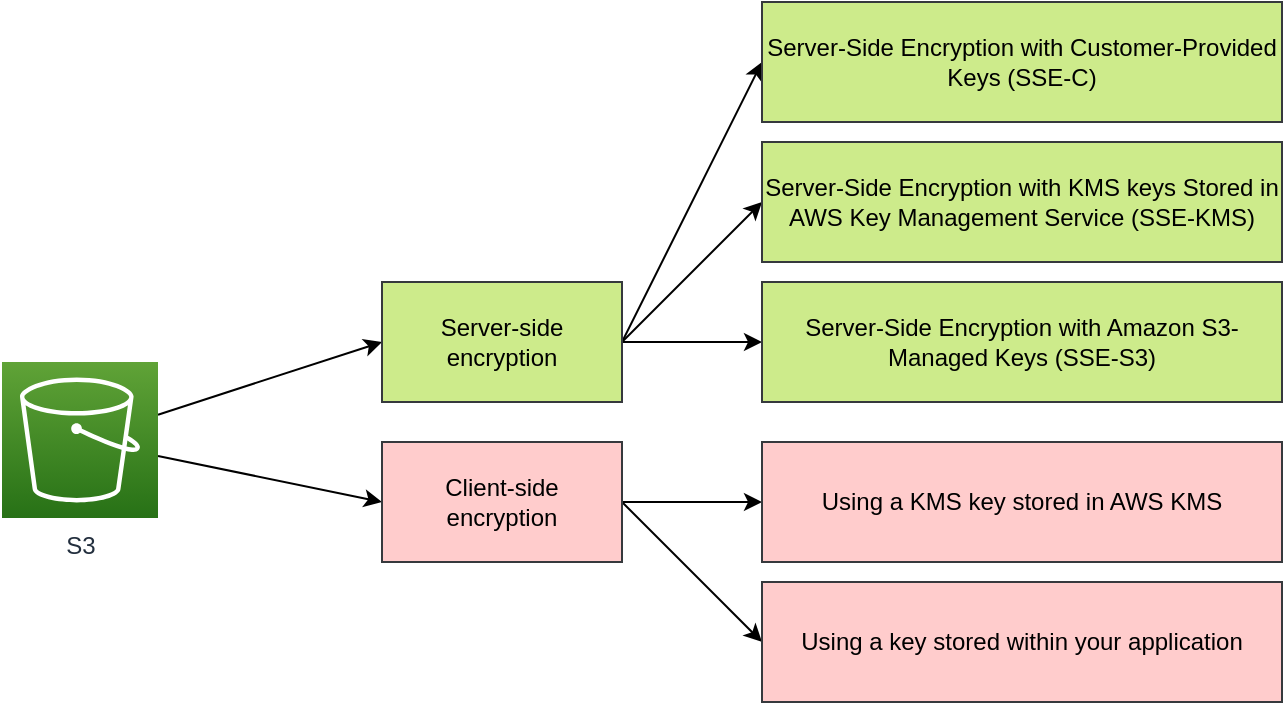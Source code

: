 <mxfile version="16.2.4" type="github" pages="3">
  <diagram id="1WQrzugM3mSanYjvC9MU" name="s3">
    <mxGraphModel dx="1422" dy="762" grid="1" gridSize="10" guides="1" tooltips="1" connect="1" arrows="1" fold="1" page="1" pageScale="1" pageWidth="850" pageHeight="1100" math="0" shadow="0">
      <root>
        <mxCell id="0" />
        <mxCell id="1" parent="0" />
        <mxCell id="lZhq6N-RLEPcpf46Ezwa-4" style="rounded=0;orthogonalLoop=1;jettySize=auto;html=1;entryX=0;entryY=0.5;entryDx=0;entryDy=0;" parent="1" source="lZhq6N-RLEPcpf46Ezwa-1" target="lZhq6N-RLEPcpf46Ezwa-2" edge="1">
          <mxGeometry relative="1" as="geometry" />
        </mxCell>
        <mxCell id="lZhq6N-RLEPcpf46Ezwa-5" style="rounded=0;orthogonalLoop=1;jettySize=auto;html=1;entryX=0;entryY=0.5;entryDx=0;entryDy=0;" parent="1" source="lZhq6N-RLEPcpf46Ezwa-1" target="lZhq6N-RLEPcpf46Ezwa-3" edge="1">
          <mxGeometry relative="1" as="geometry" />
        </mxCell>
        <mxCell id="lZhq6N-RLEPcpf46Ezwa-1" value="S3" style="sketch=0;points=[[0,0,0],[0.25,0,0],[0.5,0,0],[0.75,0,0],[1,0,0],[0,1,0],[0.25,1,0],[0.5,1,0],[0.75,1,0],[1,1,0],[0,0.25,0],[0,0.5,0],[0,0.75,0],[1,0.25,0],[1,0.5,0],[1,0.75,0]];outlineConnect=0;fontColor=#232F3E;gradientColor=#60A337;gradientDirection=north;fillColor=#277116;strokeColor=#ffffff;dashed=0;verticalLabelPosition=bottom;verticalAlign=top;align=center;html=1;fontSize=12;fontStyle=0;aspect=fixed;shape=mxgraph.aws4.resourceIcon;resIcon=mxgraph.aws4.s3;" parent="1" vertex="1">
          <mxGeometry x="110" y="210" width="78" height="78" as="geometry" />
        </mxCell>
        <mxCell id="lZhq6N-RLEPcpf46Ezwa-9" style="edgeStyle=none;rounded=0;orthogonalLoop=1;jettySize=auto;html=1;" parent="1" source="lZhq6N-RLEPcpf46Ezwa-2" target="lZhq6N-RLEPcpf46Ezwa-6" edge="1">
          <mxGeometry relative="1" as="geometry" />
        </mxCell>
        <mxCell id="lZhq6N-RLEPcpf46Ezwa-10" style="edgeStyle=none;rounded=0;orthogonalLoop=1;jettySize=auto;html=1;entryX=0;entryY=0.5;entryDx=0;entryDy=0;exitX=1;exitY=0.5;exitDx=0;exitDy=0;" parent="1" source="lZhq6N-RLEPcpf46Ezwa-2" target="lZhq6N-RLEPcpf46Ezwa-7" edge="1">
          <mxGeometry relative="1" as="geometry" />
        </mxCell>
        <mxCell id="lZhq6N-RLEPcpf46Ezwa-11" style="edgeStyle=none;rounded=0;orthogonalLoop=1;jettySize=auto;html=1;exitX=1;exitY=0.5;exitDx=0;exitDy=0;entryX=0;entryY=0.5;entryDx=0;entryDy=0;" parent="1" source="lZhq6N-RLEPcpf46Ezwa-2" target="lZhq6N-RLEPcpf46Ezwa-8" edge="1">
          <mxGeometry relative="1" as="geometry" />
        </mxCell>
        <mxCell id="lZhq6N-RLEPcpf46Ezwa-2" value="Server-side encryption" style="rounded=0;whiteSpace=wrap;html=1;fillColor=#cdeb8b;strokeColor=#36393d;" parent="1" vertex="1">
          <mxGeometry x="300" y="170" width="120" height="60" as="geometry" />
        </mxCell>
        <mxCell id="vLz8UkV1NEBNVL_q8OgP-3" style="edgeStyle=none;rounded=0;orthogonalLoop=1;jettySize=auto;html=1;exitX=1;exitY=0.5;exitDx=0;exitDy=0;entryX=0;entryY=0.5;entryDx=0;entryDy=0;" parent="1" source="lZhq6N-RLEPcpf46Ezwa-3" target="vLz8UkV1NEBNVL_q8OgP-1" edge="1">
          <mxGeometry relative="1" as="geometry" />
        </mxCell>
        <mxCell id="vLz8UkV1NEBNVL_q8OgP-4" style="edgeStyle=none;rounded=0;orthogonalLoop=1;jettySize=auto;html=1;exitX=1;exitY=0.5;exitDx=0;exitDy=0;entryX=0;entryY=0.5;entryDx=0;entryDy=0;" parent="1" source="lZhq6N-RLEPcpf46Ezwa-3" target="vLz8UkV1NEBNVL_q8OgP-2" edge="1">
          <mxGeometry relative="1" as="geometry" />
        </mxCell>
        <mxCell id="lZhq6N-RLEPcpf46Ezwa-3" value="Client-side &lt;br&gt;encryption" style="rounded=0;whiteSpace=wrap;html=1;fillColor=#ffcccc;strokeColor=#36393d;" parent="1" vertex="1">
          <mxGeometry x="300" y="250" width="120" height="60" as="geometry" />
        </mxCell>
        <mxCell id="lZhq6N-RLEPcpf46Ezwa-6" value="Server-Side Encryption with Amazon S3-Managed Keys (SSE-S3)" style="rounded=0;whiteSpace=wrap;html=1;fillColor=#cdeb8b;strokeColor=#36393d;" parent="1" vertex="1">
          <mxGeometry x="490" y="170" width="260" height="60" as="geometry" />
        </mxCell>
        <mxCell id="lZhq6N-RLEPcpf46Ezwa-7" value="Server-Side Encryption with KMS keys Stored in AWS Key Management Service (SSE-KMS)" style="rounded=0;whiteSpace=wrap;html=1;fillColor=#cdeb8b;strokeColor=#36393d;" parent="1" vertex="1">
          <mxGeometry x="490" y="100" width="260" height="60" as="geometry" />
        </mxCell>
        <mxCell id="lZhq6N-RLEPcpf46Ezwa-8" value="Server-Side Encryption with Customer-Provided Keys (SSE-C)" style="rounded=0;whiteSpace=wrap;html=1;fillColor=#cdeb8b;strokeColor=#36393d;" parent="1" vertex="1">
          <mxGeometry x="490" y="30" width="260" height="60" as="geometry" />
        </mxCell>
        <mxCell id="vLz8UkV1NEBNVL_q8OgP-1" value="Using a KMS key stored in AWS KMS" style="rounded=0;whiteSpace=wrap;html=1;fillColor=#ffcccc;strokeColor=#36393d;" parent="1" vertex="1">
          <mxGeometry x="490" y="250" width="260" height="60" as="geometry" />
        </mxCell>
        <mxCell id="vLz8UkV1NEBNVL_q8OgP-2" value="Using a key stored within your application" style="rounded=0;whiteSpace=wrap;html=1;fillColor=#ffcccc;strokeColor=#36393d;" parent="1" vertex="1">
          <mxGeometry x="490" y="320" width="260" height="60" as="geometry" />
        </mxCell>
      </root>
    </mxGraphModel>
  </diagram>
  <diagram id="KvdlzAdx4UgldQFySBEx" name="dynamodb">
    <mxGraphModel dx="1422" dy="762" grid="1" gridSize="10" guides="1" tooltips="1" connect="1" arrows="1" fold="1" page="1" pageScale="1" pageWidth="850" pageHeight="1100" math="0" shadow="0">
      <root>
        <mxCell id="S-RDuJc7DPPpoyYycBgv-0" />
        <mxCell id="S-RDuJc7DPPpoyYycBgv-1" parent="S-RDuJc7DPPpoyYycBgv-0" />
      </root>
    </mxGraphModel>
  </diagram>
  <diagram id="VdcwS4WFfJfha1a1VJ_k" name="ebs">
    <mxGraphModel dx="1422" dy="762" grid="1" gridSize="10" guides="1" tooltips="1" connect="1" arrows="1" fold="1" page="1" pageScale="1" pageWidth="827" pageHeight="1169" math="0" shadow="0">
      <root>
        <mxCell id="-vxc59QSYgq9kcrpU4zh-0" />
        <mxCell id="-vxc59QSYgq9kcrpU4zh-1" parent="-vxc59QSYgq9kcrpU4zh-0" />
        <mxCell id="6yGVwxnaPPVOoV1biO1N-0" style="rounded=0;orthogonalLoop=1;jettySize=auto;html=1;entryX=0;entryY=0.5;entryDx=0;entryDy=0;" edge="1" parent="-vxc59QSYgq9kcrpU4zh-1" source="6yGVwxnaPPVOoV1biO1N-1" target="6yGVwxnaPPVOoV1biO1N-6">
          <mxGeometry relative="1" as="geometry" />
        </mxCell>
        <mxCell id="6yGVwxnaPPVOoV1biO1N-1" value="Elastic Block Store&lt;br&gt;EBS" style="sketch=0;points=[[0,0,0],[0.25,0,0],[0.5,0,0],[0.75,0,0],[1,0,0],[0,1,0],[0.25,1,0],[0.5,1,0],[0.75,1,0],[1,1,0],[0,0.25,0],[0,0.5,0],[0,0.75,0],[1,0.25,0],[1,0.5,0],[1,0.75,0]];outlineConnect=0;fontColor=#232F3E;gradientColor=#60A337;gradientDirection=north;fillColor=#277116;strokeColor=#ffffff;dashed=0;verticalLabelPosition=bottom;verticalAlign=top;align=center;html=1;fontSize=12;fontStyle=0;aspect=fixed;shape=mxgraph.aws4.resourceIcon;resIcon=mxgraph.aws4.elastic_block_store;" vertex="1" parent="-vxc59QSYgq9kcrpU4zh-1">
          <mxGeometry x="89" y="211" width="78" height="78" as="geometry" />
        </mxCell>
        <mxCell id="6yGVwxnaPPVOoV1biO1N-2" value="&lt;div&gt;Operating System&lt;/div&gt;&lt;div&gt;Implement third party volume encryption tools&lt;/div&gt;" style="rounded=0;whiteSpace=wrap;html=1;fillColor=#ffcccc;strokeColor=#36393d;" vertex="1" parent="-vxc59QSYgq9kcrpU4zh-1">
          <mxGeometry x="479" y="250" width="260" height="60" as="geometry" />
        </mxCell>
        <mxCell id="6yGVwxnaPPVOoV1biO1N-3" style="edgeStyle=none;rounded=0;orthogonalLoop=1;jettySize=auto;html=1;entryX=0;entryY=0.5;entryDx=0;entryDy=0;" edge="1" parent="-vxc59QSYgq9kcrpU4zh-1" source="6yGVwxnaPPVOoV1biO1N-6" target="6yGVwxnaPPVOoV1biO1N-2">
          <mxGeometry relative="1" as="geometry" />
        </mxCell>
        <mxCell id="6yGVwxnaPPVOoV1biO1N-4" style="edgeStyle=none;rounded=0;orthogonalLoop=1;jettySize=auto;html=1;exitX=1;exitY=0.5;exitDx=0;exitDy=0;entryX=0;entryY=0.5;entryDx=0;entryDy=0;" edge="1" parent="-vxc59QSYgq9kcrpU4zh-1" source="6yGVwxnaPPVOoV1biO1N-6" target="6yGVwxnaPPVOoV1biO1N-8">
          <mxGeometry relative="1" as="geometry" />
        </mxCell>
        <mxCell id="6yGVwxnaPPVOoV1biO1N-5" style="edgeStyle=none;rounded=0;orthogonalLoop=1;jettySize=auto;html=1;exitX=1;exitY=0.5;exitDx=0;exitDy=0;entryX=0;entryY=0.5;entryDx=0;entryDy=0;" edge="1" parent="-vxc59QSYgq9kcrpU4zh-1" source="6yGVwxnaPPVOoV1biO1N-6" target="6yGVwxnaPPVOoV1biO1N-9">
          <mxGeometry relative="1" as="geometry" />
        </mxCell>
        <mxCell id="6yGVwxnaPPVOoV1biO1N-6" value="Client-side &lt;br&gt;encryption" style="rounded=0;whiteSpace=wrap;html=1;fillColor=#ffcccc;strokeColor=#36393d;" vertex="1" parent="-vxc59QSYgq9kcrpU4zh-1">
          <mxGeometry x="279" y="250" width="120" height="60" as="geometry" />
        </mxCell>
        <mxCell id="6yGVwxnaPPVOoV1biO1N-7" value="Server-side encryption" style="rounded=0;whiteSpace=wrap;html=1;fillColor=#cdeb8b;strokeColor=#36393d;" vertex="1" parent="-vxc59QSYgq9kcrpU4zh-1">
          <mxGeometry x="279" y="180" width="120" height="60" as="geometry" />
        </mxCell>
        <mxCell id="6yGVwxnaPPVOoV1biO1N-8" value="&lt;div&gt;Operating System&lt;/div&gt;&lt;div&gt;Encrypt data using native data encryption drivers at the file system level&lt;/div&gt;" style="rounded=0;whiteSpace=wrap;html=1;fillColor=#ffcccc;strokeColor=#36393d;" vertex="1" parent="-vxc59QSYgq9kcrpU4zh-1">
          <mxGeometry x="479" y="320" width="260" height="60" as="geometry" />
        </mxCell>
        <mxCell id="6yGVwxnaPPVOoV1biO1N-9" value="&lt;div&gt;Operating System&lt;/div&gt;&lt;div&gt;Encrypt data inside your applications before storing it on EBS&lt;/div&gt;" style="rounded=0;whiteSpace=wrap;html=1;fillColor=#ffcccc;strokeColor=#36393d;" vertex="1" parent="-vxc59QSYgq9kcrpU4zh-1">
          <mxGeometry x="479" y="390" width="260" height="60" as="geometry" />
        </mxCell>
      </root>
    </mxGraphModel>
  </diagram>
</mxfile>
